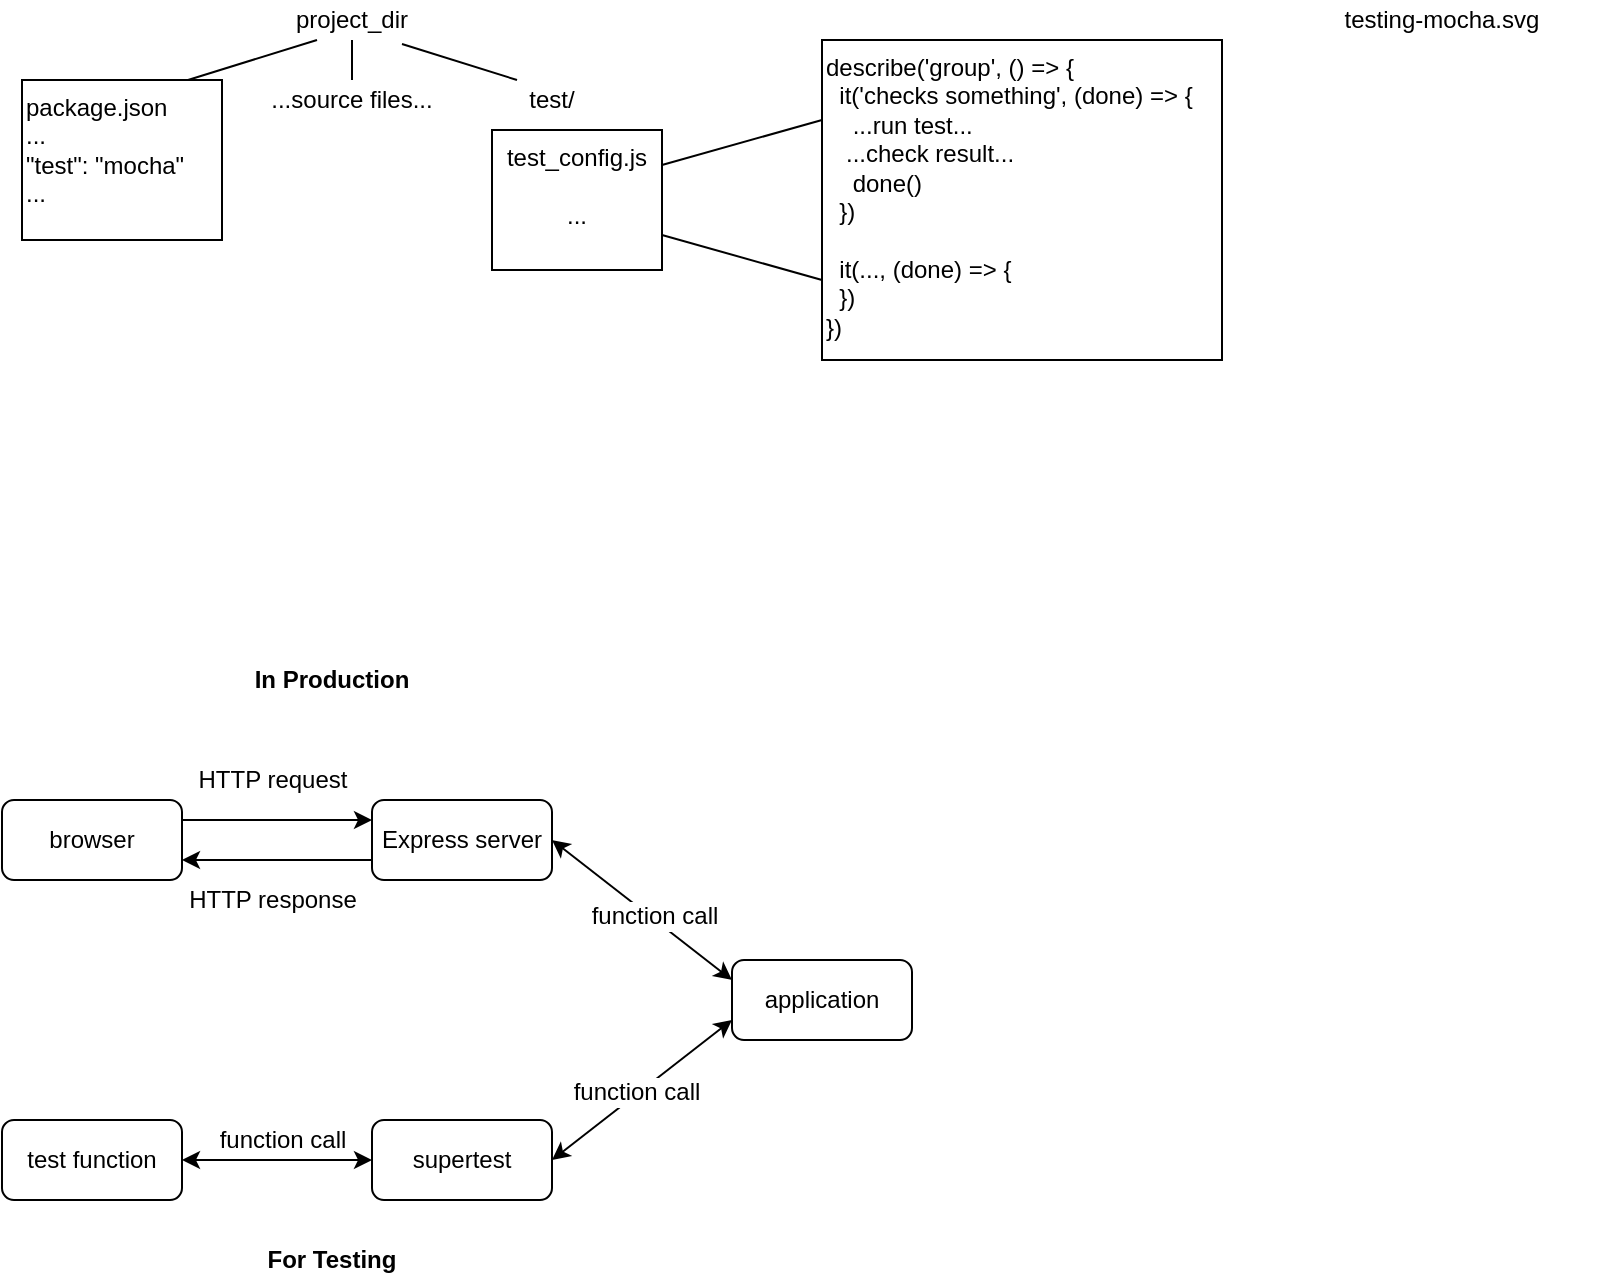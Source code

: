 <mxfile pages="1" version="11.2.5" type="device"><diagram id="yaVWIH-jsMG8yFeUNM9y" name="Page-1"><mxGraphModel dx="946" dy="682" grid="1" gridSize="10" guides="1" tooltips="1" connect="1" arrows="1" fold="1" page="1" pageScale="1" pageWidth="850" pageHeight="1100" math="0" shadow="0"><root><mxCell id="0"/><mxCell id="1" parent="0"/><mxCell id="o_6l_qOaCCI1nYmJL0x8-1" value="project_dir" style="text;html=1;strokeColor=none;fillColor=none;align=center;verticalAlign=middle;whiteSpace=wrap;rounded=0;" parent="1" vertex="1"><mxGeometry x="170" y="40" width="70" height="20" as="geometry"/></mxCell><mxCell id="o_6l_qOaCCI1nYmJL0x8-2" value="&lt;div align=&quot;left&quot;&gt;package.json&lt;/div&gt;&lt;div align=&quot;left&quot;&gt;...&lt;br&gt;&lt;/div&gt;&lt;div align=&quot;left&quot;&gt;&quot;test&quot;: &quot;mocha&quot;&lt;/div&gt;&lt;div align=&quot;left&quot;&gt;...&lt;br&gt;&lt;/div&gt;" style="text;html=1;strokeColor=#000000;fillColor=#ffffff;align=left;verticalAlign=top;whiteSpace=wrap;rounded=0;" parent="1" vertex="1"><mxGeometry x="40" y="80" width="100" height="80" as="geometry"/></mxCell><mxCell id="o_6l_qOaCCI1nYmJL0x8-3" value="...source files..." style="text;html=1;strokeColor=none;fillColor=none;align=center;verticalAlign=middle;whiteSpace=wrap;rounded=0;" parent="1" vertex="1"><mxGeometry x="160" y="80" width="90" height="20" as="geometry"/></mxCell><mxCell id="o_6l_qOaCCI1nYmJL0x8-4" value="test/" style="text;html=1;strokeColor=none;fillColor=none;align=center;verticalAlign=middle;whiteSpace=wrap;rounded=0;" parent="1" vertex="1"><mxGeometry x="270" y="80" width="70" height="20" as="geometry"/></mxCell><mxCell id="o_6l_qOaCCI1nYmJL0x8-5" value="" style="endArrow=none;html=1;entryX=0.25;entryY=1;entryDx=0;entryDy=0;" parent="1" target="o_6l_qOaCCI1nYmJL0x8-1" edge="1"><mxGeometry width="50" height="50" relative="1" as="geometry"><mxPoint x="123" y="80" as="sourcePoint"/><mxPoint x="120" y="120" as="targetPoint"/></mxGeometry></mxCell><mxCell id="o_6l_qOaCCI1nYmJL0x8-6" value="" style="endArrow=none;html=1;entryX=0.5;entryY=1;entryDx=0;entryDy=0;exitX=0.5;exitY=0;exitDx=0;exitDy=0;" parent="1" source="o_6l_qOaCCI1nYmJL0x8-3" target="o_6l_qOaCCI1nYmJL0x8-1" edge="1"><mxGeometry width="50" height="50" relative="1" as="geometry"><mxPoint x="70" y="170" as="sourcePoint"/><mxPoint x="120" y="120" as="targetPoint"/></mxGeometry></mxCell><mxCell id="o_6l_qOaCCI1nYmJL0x8-7" value="" style="endArrow=none;html=1;entryX=0.857;entryY=1.1;entryDx=0;entryDy=0;entryPerimeter=0;exitX=0.25;exitY=0;exitDx=0;exitDy=0;" parent="1" source="o_6l_qOaCCI1nYmJL0x8-4" target="o_6l_qOaCCI1nYmJL0x8-1" edge="1"><mxGeometry width="50" height="50" relative="1" as="geometry"><mxPoint x="70" y="170" as="sourcePoint"/><mxPoint x="120" y="120" as="targetPoint"/></mxGeometry></mxCell><mxCell id="o_6l_qOaCCI1nYmJL0x8-12" value="&lt;div&gt;test_config.js&lt;/div&gt;&lt;div&gt;&lt;br&gt;&lt;/div&gt;&lt;div&gt;...&lt;br&gt;&lt;/div&gt;" style="text;html=1;strokeColor=#000000;fillColor=#ffffff;align=center;verticalAlign=top;whiteSpace=wrap;rounded=0;" parent="1" vertex="1"><mxGeometry x="275" y="105" width="85" height="70" as="geometry"/></mxCell><mxCell id="o_6l_qOaCCI1nYmJL0x8-13" value="&lt;div align=&quot;left&quot;&gt;describe('group', () =&amp;gt; {&lt;br&gt;&amp;nbsp; it('checks something', (done) =&amp;gt; {&lt;/div&gt;&lt;div align=&quot;left&quot;&gt;&amp;nbsp;&amp;nbsp;&amp;nbsp; ...run test...&lt;/div&gt;&lt;div align=&quot;left&quot;&gt;&amp;nbsp;&amp;nbsp; ...check result...&lt;br&gt;&lt;/div&gt;&lt;div align=&quot;left&quot;&gt;&amp;nbsp;&amp;nbsp;&amp;nbsp; done()&lt;br&gt;&amp;nbsp; })&lt;/div&gt;&lt;div align=&quot;left&quot;&gt;&lt;br&gt;&lt;/div&gt;&lt;div align=&quot;left&quot;&gt;&amp;nbsp; it(..., (done) =&amp;gt; {&lt;/div&gt;&lt;div align=&quot;left&quot;&gt;&amp;nbsp; })&lt;br&gt;&lt;/div&gt;&lt;div align=&quot;left&quot;&gt;})&lt;br&gt;&lt;/div&gt;" style="rounded=0;whiteSpace=wrap;html=1;strokeColor=#000000;fillColor=none;align=left;verticalAlign=top;" parent="1" vertex="1"><mxGeometry x="440" y="60" width="200" height="160" as="geometry"/></mxCell><mxCell id="o_6l_qOaCCI1nYmJL0x8-14" value="" style="endArrow=none;html=1;exitX=1;exitY=0.25;exitDx=0;exitDy=0;entryX=0;entryY=0.25;entryDx=0;entryDy=0;" parent="1" source="o_6l_qOaCCI1nYmJL0x8-12" target="o_6l_qOaCCI1nYmJL0x8-13" edge="1"><mxGeometry width="50" height="50" relative="1" as="geometry"><mxPoint x="300" y="240" as="sourcePoint"/><mxPoint x="390" y="120" as="targetPoint"/></mxGeometry></mxCell><mxCell id="o_6l_qOaCCI1nYmJL0x8-15" value="" style="endArrow=none;html=1;exitX=1;exitY=0.75;exitDx=0;exitDy=0;entryX=0;entryY=0.75;entryDx=0;entryDy=0;" parent="1" source="o_6l_qOaCCI1nYmJL0x8-12" target="o_6l_qOaCCI1nYmJL0x8-13" edge="1"><mxGeometry width="50" height="50" relative="1" as="geometry"><mxPoint x="40" y="330" as="sourcePoint"/><mxPoint x="90" y="280" as="targetPoint"/></mxGeometry></mxCell><mxCell id="_d4aqMN1QwptqR4X2eZh-1" value="testing-mocha.svg" style="text;html=1;strokeColor=none;fillColor=none;align=center;verticalAlign=middle;whiteSpace=wrap;rounded=0;" parent="1" vertex="1"><mxGeometry x="670" y="40" width="160" height="20" as="geometry"/></mxCell><mxCell id="_d4aqMN1QwptqR4X2eZh-2" value="browser" style="rounded=1;whiteSpace=wrap;html=1;fillColor=none;" parent="1" vertex="1"><mxGeometry x="30" y="440" width="90" height="40" as="geometry"/></mxCell><mxCell id="_d4aqMN1QwptqR4X2eZh-3" value="" style="endArrow=classic;html=1;entryX=0;entryY=0.25;entryDx=0;entryDy=0;exitX=1;exitY=0.25;exitDx=0;exitDy=0;" parent="1" source="_d4aqMN1QwptqR4X2eZh-2" target="_d4aqMN1QwptqR4X2eZh-4" edge="1"><mxGeometry width="50" height="50" relative="1" as="geometry"><mxPoint x="40" y="566" as="sourcePoint"/><mxPoint x="90" y="516" as="targetPoint"/></mxGeometry></mxCell><mxCell id="_d4aqMN1QwptqR4X2eZh-8" value="&lt;div&gt;HTTP request&lt;/div&gt;" style="text;html=1;resizable=0;points=[];align=center;verticalAlign=middle;labelBackgroundColor=#ffffff;" parent="_d4aqMN1QwptqR4X2eZh-3" vertex="1" connectable="0"><mxGeometry x="0.012" relative="1" as="geometry"><mxPoint x="-3" y="-20" as="offset"/></mxGeometry></mxCell><mxCell id="_d4aqMN1QwptqR4X2eZh-4" value="Express server" style="rounded=1;whiteSpace=wrap;html=1;fillColor=none;" parent="1" vertex="1"><mxGeometry x="215" y="440" width="90" height="40" as="geometry"/></mxCell><mxCell id="_d4aqMN1QwptqR4X2eZh-6" value="supertest" style="rounded=1;whiteSpace=wrap;html=1;fillColor=none;" parent="1" vertex="1"><mxGeometry x="215" y="600" width="90" height="40" as="geometry"/></mxCell><mxCell id="_d4aqMN1QwptqR4X2eZh-7" value="test function" style="rounded=1;whiteSpace=wrap;html=1;fillColor=none;" parent="1" vertex="1"><mxGeometry x="30" y="600" width="90" height="40" as="geometry"/></mxCell><mxCell id="_d4aqMN1QwptqR4X2eZh-9" value="&lt;div style=&quot;font-size: 12px&quot;&gt;HTTP response&lt;/div&gt;" style="endArrow=classic;html=1;exitX=0;exitY=0.75;exitDx=0;exitDy=0;entryX=1;entryY=0.75;entryDx=0;entryDy=0;" parent="1" source="_d4aqMN1QwptqR4X2eZh-4" target="_d4aqMN1QwptqR4X2eZh-2" edge="1"><mxGeometry x="0.059" y="20" width="50" height="50" relative="1" as="geometry"><mxPoint x="40" y="616" as="sourcePoint"/><mxPoint x="90" y="566" as="targetPoint"/><mxPoint as="offset"/></mxGeometry></mxCell><mxCell id="_d4aqMN1QwptqR4X2eZh-11" value="" style="endArrow=classic;startArrow=classic;html=1;entryX=0;entryY=0.25;entryDx=0;entryDy=0;exitX=1;exitY=0.5;exitDx=0;exitDy=0;" parent="1" source="_d4aqMN1QwptqR4X2eZh-4" target="_d4aqMN1QwptqR4X2eZh-5" edge="1"><mxGeometry width="50" height="50" relative="1" as="geometry"><mxPoint x="40" y="630" as="sourcePoint"/><mxPoint x="90" y="580" as="targetPoint"/></mxGeometry></mxCell><mxCell id="_d4aqMN1QwptqR4X2eZh-15" value="function call" style="text;html=1;resizable=0;points=[];align=center;verticalAlign=middle;labelBackgroundColor=#ffffff;" parent="_d4aqMN1QwptqR4X2eZh-11" vertex="1" connectable="0"><mxGeometry x="0.126" y="-2" relative="1" as="geometry"><mxPoint x="1.5" y="-3.5" as="offset"/></mxGeometry></mxCell><mxCell id="_d4aqMN1QwptqR4X2eZh-12" value="" style="endArrow=classic;startArrow=classic;html=1;entryX=0;entryY=0.75;entryDx=0;entryDy=0;exitX=1;exitY=0.5;exitDx=0;exitDy=0;" parent="1" source="_d4aqMN1QwptqR4X2eZh-6" target="_d4aqMN1QwptqR4X2eZh-5" edge="1"><mxGeometry width="50" height="50" relative="1" as="geometry"><mxPoint x="315" y="490" as="sourcePoint"/><mxPoint x="350" y="530" as="targetPoint"/></mxGeometry></mxCell><mxCell id="_d4aqMN1QwptqR4X2eZh-14" value="&lt;div&gt;function call&lt;/div&gt;" style="text;html=1;resizable=0;points=[];align=center;verticalAlign=middle;labelBackgroundColor=#ffffff;" parent="_d4aqMN1QwptqR4X2eZh-12" vertex="1" connectable="0"><mxGeometry x="-0.056" y="1" relative="1" as="geometry"><mxPoint as="offset"/></mxGeometry></mxCell><mxCell id="_d4aqMN1QwptqR4X2eZh-13" value="&lt;div style=&quot;font-size: 12px&quot;&gt;function call&lt;/div&gt;" style="endArrow=classic;startArrow=classic;html=1;entryX=1;entryY=0.5;entryDx=0;entryDy=0;exitX=0;exitY=0.5;exitDx=0;exitDy=0;" parent="1" source="_d4aqMN1QwptqR4X2eZh-6" target="_d4aqMN1QwptqR4X2eZh-7" edge="1"><mxGeometry x="-0.053" y="-10" width="50" height="50" relative="1" as="geometry"><mxPoint x="200" y="630" as="sourcePoint"/><mxPoint x="150" y="620" as="targetPoint"/><mxPoint as="offset"/></mxGeometry></mxCell><mxCell id="_d4aqMN1QwptqR4X2eZh-5" value="application" style="rounded=1;whiteSpace=wrap;html=1;" parent="1" vertex="1"><mxGeometry x="395" y="520" width="90" height="40" as="geometry"/></mxCell><mxCell id="_d4aqMN1QwptqR4X2eZh-17" value="&lt;b&gt;In Production&lt;/b&gt;" style="text;html=1;strokeColor=none;fillColor=none;align=center;verticalAlign=middle;whiteSpace=wrap;rounded=0;" parent="1" vertex="1"><mxGeometry x="150" y="370" width="90" height="20" as="geometry"/></mxCell><mxCell id="_d4aqMN1QwptqR4X2eZh-18" value="&lt;b&gt;For Testing&lt;br&gt;&lt;/b&gt;" style="text;html=1;strokeColor=none;fillColor=none;align=center;verticalAlign=middle;whiteSpace=wrap;rounded=0;" parent="1" vertex="1"><mxGeometry x="150" y="660" width="90" height="20" as="geometry"/></mxCell></root></mxGraphModel></diagram></mxfile>